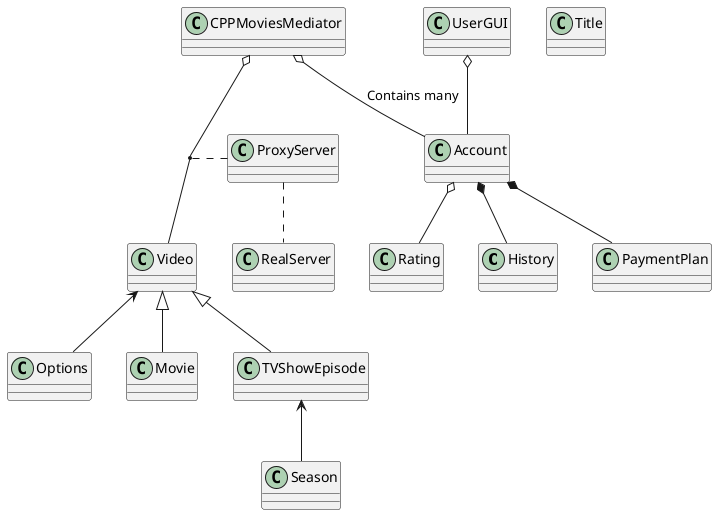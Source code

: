 @startuml
'https://plantuml.com/class-diagram

class History
class PaymentPlan
class Account
class Rating
class UserGUI
class Video
class Options
class Movie
class TVShowEpisode
class Season
class Title
class RealServer
class ProxyServer
class CPPMoviesMediator



Account *-- PaymentPlan
Account *-- History
Account o-- Rating
UserGUI o-- Account

CPPMoviesMediator o-- Account: Contains many
CPPMoviesMediator o-- Video
Video <-- Options
Video <|-- Movie
Video <|-- TVShowEpisode

TVShowEpisode <-- Season

(CPPMoviesMediator, Video) .. ProxyServer
ProxyServer .. RealServer




@enduml